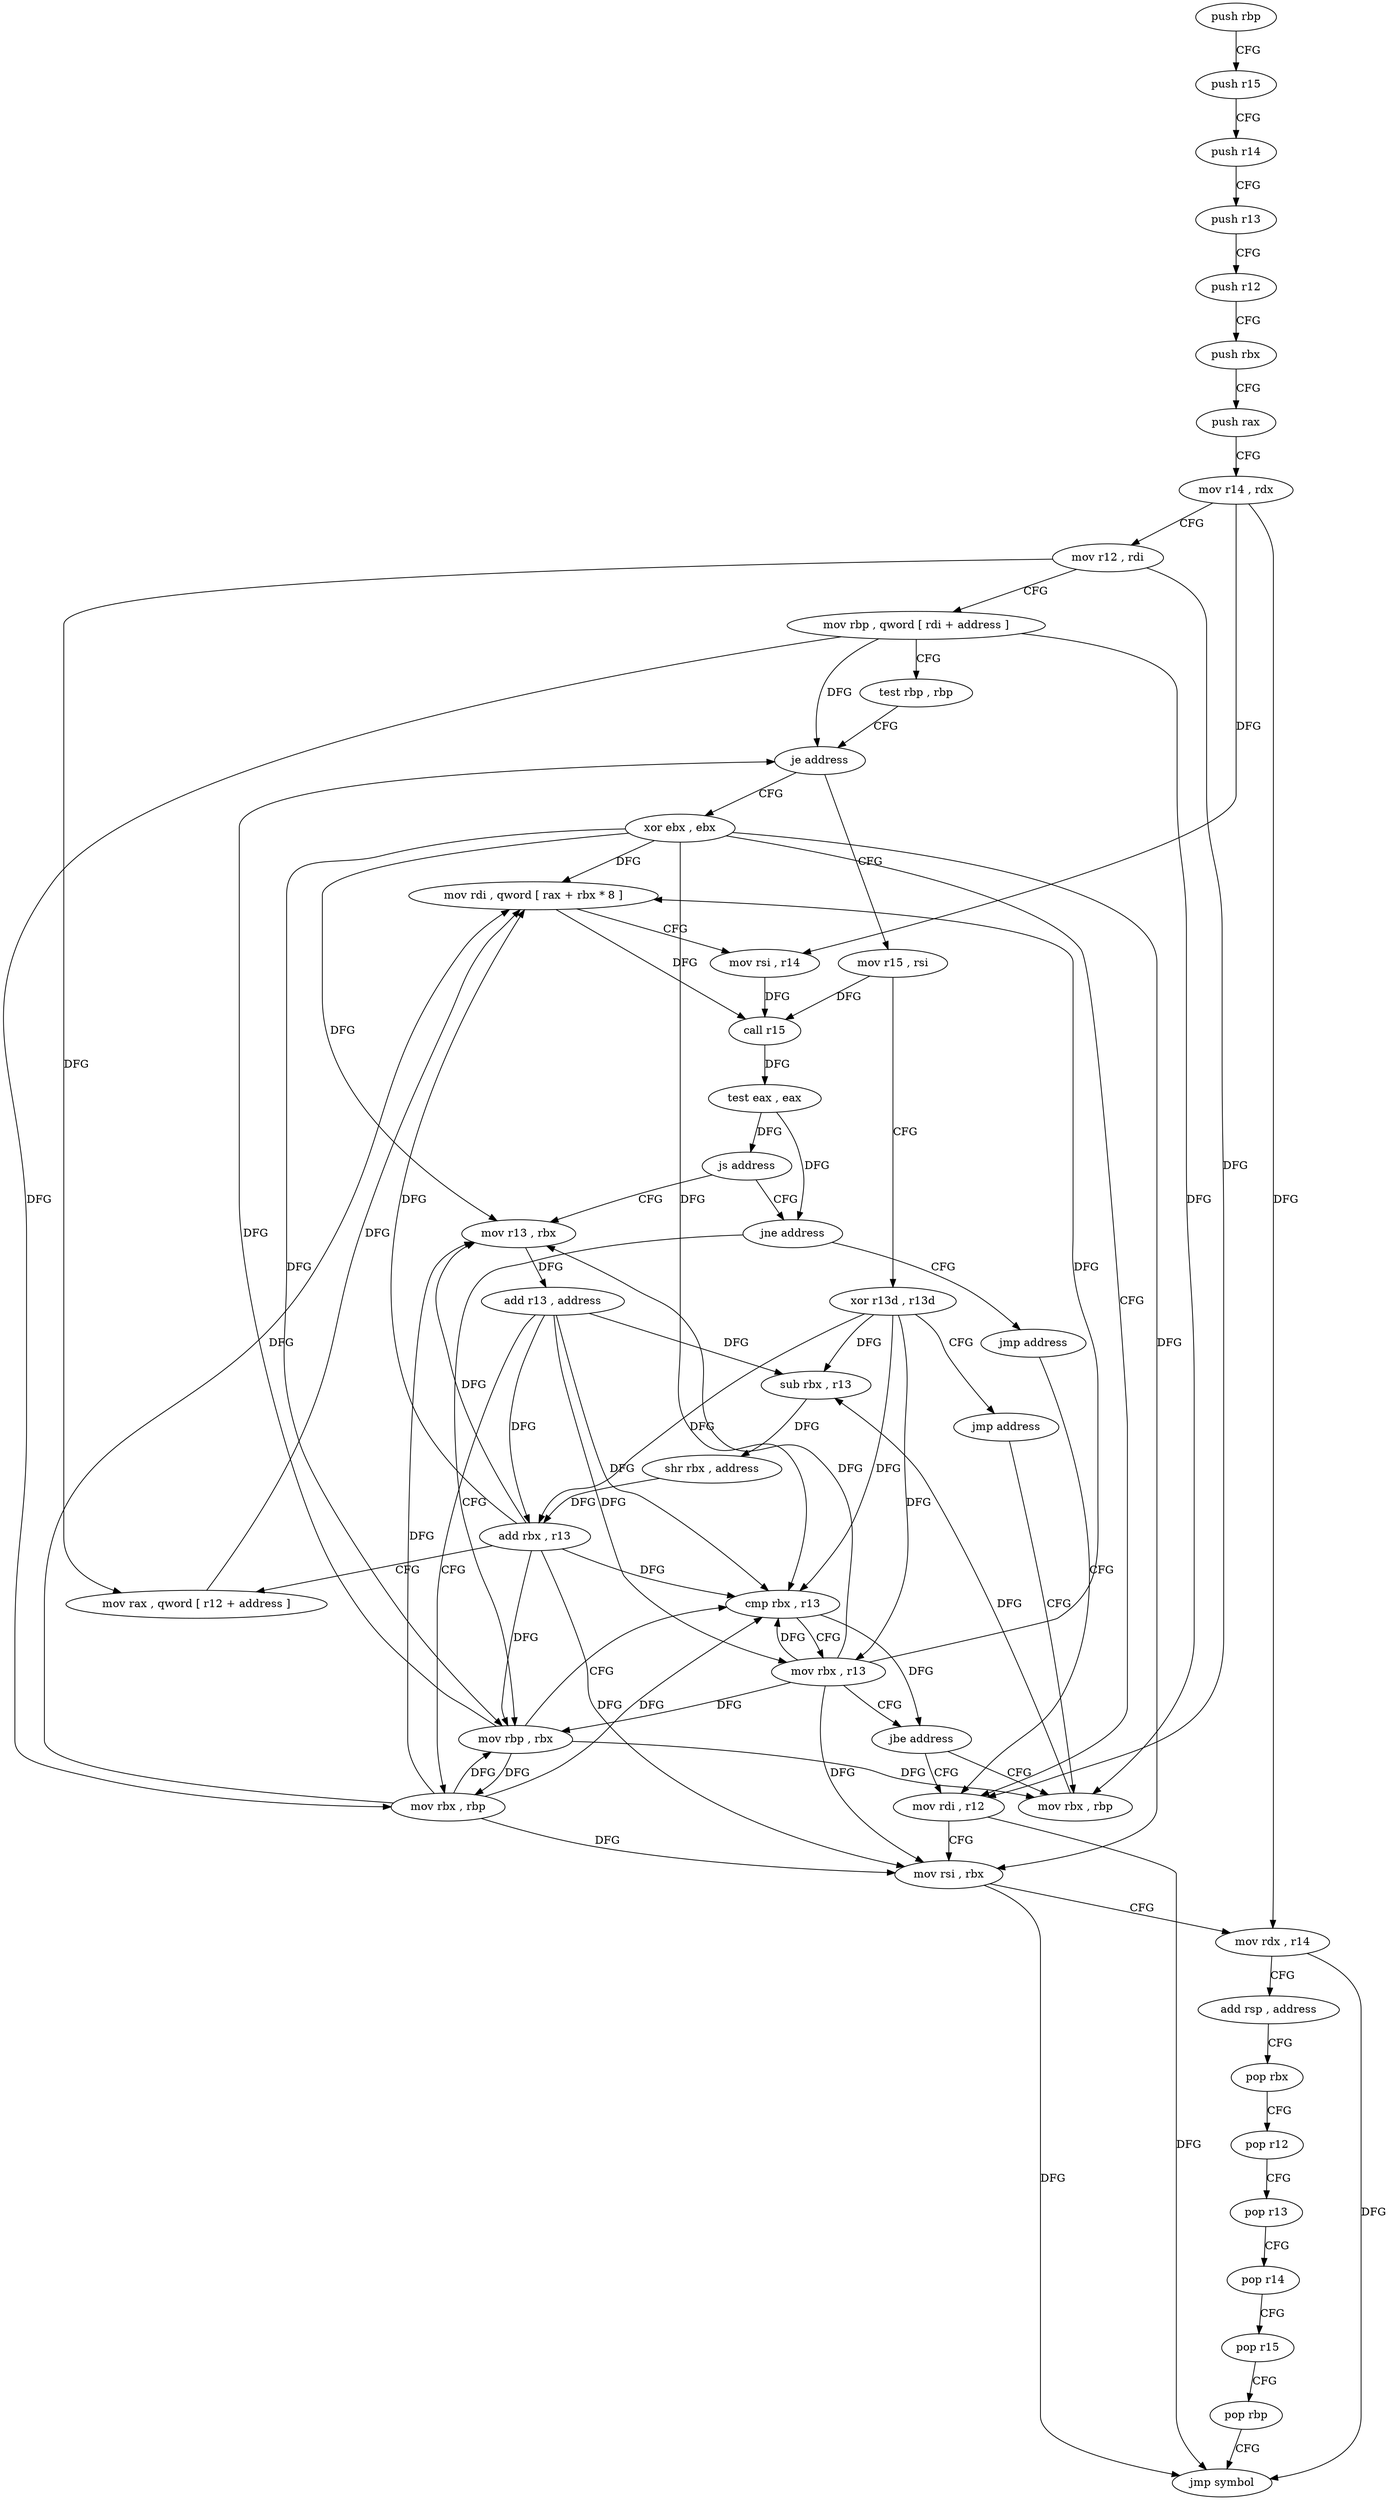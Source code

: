 digraph "func" {
"150528" [label = "push rbp" ]
"150529" [label = "push r15" ]
"150531" [label = "push r14" ]
"150533" [label = "push r13" ]
"150535" [label = "push r12" ]
"150537" [label = "push rbx" ]
"150538" [label = "push rax" ]
"150539" [label = "mov r14 , rdx" ]
"150542" [label = "mov r12 , rdi" ]
"150545" [label = "mov rbp , qword [ rdi + address ]" ]
"150549" [label = "test rbp , rbp" ]
"150552" [label = "je address" ]
"150632" [label = "xor ebx , ebx" ]
"150554" [label = "mov r15 , rsi" ]
"150634" [label = "mov rdi , r12" ]
"150557" [label = "xor r13d , r13d" ]
"150560" [label = "jmp address" ]
"150597" [label = "mov rbx , rbp" ]
"150600" [label = "sub rbx , r13" ]
"150603" [label = "shr rbx , address" ]
"150606" [label = "add rbx , r13" ]
"150609" [label = "mov rax , qword [ r12 + address ]" ]
"150614" [label = "mov rdi , qword [ rax + rbx * 8 ]" ]
"150618" [label = "mov rsi , r14" ]
"150621" [label = "call r15" ]
"150624" [label = "test eax , eax" ]
"150626" [label = "js address" ]
"150576" [label = "mov r13 , rbx" ]
"150628" [label = "jne address" ]
"150579" [label = "add r13 , address" ]
"150583" [label = "mov rbx , rbp" ]
"150586" [label = "mov rbp , rbx" ]
"150630" [label = "jmp address" ]
"150637" [label = "mov rsi , rbx" ]
"150640" [label = "mov rdx , r14" ]
"150643" [label = "add rsp , address" ]
"150647" [label = "pop rbx" ]
"150648" [label = "pop r12" ]
"150650" [label = "pop r13" ]
"150652" [label = "pop r14" ]
"150654" [label = "pop r15" ]
"150656" [label = "pop rbp" ]
"150657" [label = "jmp symbol" ]
"150589" [label = "cmp rbx , r13" ]
"150592" [label = "mov rbx , r13" ]
"150595" [label = "jbe address" ]
"150528" -> "150529" [ label = "CFG" ]
"150529" -> "150531" [ label = "CFG" ]
"150531" -> "150533" [ label = "CFG" ]
"150533" -> "150535" [ label = "CFG" ]
"150535" -> "150537" [ label = "CFG" ]
"150537" -> "150538" [ label = "CFG" ]
"150538" -> "150539" [ label = "CFG" ]
"150539" -> "150542" [ label = "CFG" ]
"150539" -> "150640" [ label = "DFG" ]
"150539" -> "150618" [ label = "DFG" ]
"150542" -> "150545" [ label = "CFG" ]
"150542" -> "150634" [ label = "DFG" ]
"150542" -> "150609" [ label = "DFG" ]
"150545" -> "150549" [ label = "CFG" ]
"150545" -> "150552" [ label = "DFG" ]
"150545" -> "150597" [ label = "DFG" ]
"150545" -> "150583" [ label = "DFG" ]
"150549" -> "150552" [ label = "CFG" ]
"150552" -> "150632" [ label = "CFG" ]
"150552" -> "150554" [ label = "CFG" ]
"150632" -> "150634" [ label = "CFG" ]
"150632" -> "150637" [ label = "DFG" ]
"150632" -> "150614" [ label = "DFG" ]
"150632" -> "150576" [ label = "DFG" ]
"150632" -> "150586" [ label = "DFG" ]
"150632" -> "150589" [ label = "DFG" ]
"150554" -> "150557" [ label = "CFG" ]
"150554" -> "150621" [ label = "DFG" ]
"150634" -> "150637" [ label = "CFG" ]
"150634" -> "150657" [ label = "DFG" ]
"150557" -> "150560" [ label = "CFG" ]
"150557" -> "150600" [ label = "DFG" ]
"150557" -> "150606" [ label = "DFG" ]
"150557" -> "150589" [ label = "DFG" ]
"150557" -> "150592" [ label = "DFG" ]
"150560" -> "150597" [ label = "CFG" ]
"150597" -> "150600" [ label = "DFG" ]
"150600" -> "150603" [ label = "DFG" ]
"150603" -> "150606" [ label = "DFG" ]
"150606" -> "150609" [ label = "CFG" ]
"150606" -> "150637" [ label = "DFG" ]
"150606" -> "150614" [ label = "DFG" ]
"150606" -> "150576" [ label = "DFG" ]
"150606" -> "150586" [ label = "DFG" ]
"150606" -> "150589" [ label = "DFG" ]
"150609" -> "150614" [ label = "DFG" ]
"150614" -> "150618" [ label = "CFG" ]
"150614" -> "150621" [ label = "DFG" ]
"150618" -> "150621" [ label = "DFG" ]
"150621" -> "150624" [ label = "DFG" ]
"150624" -> "150626" [ label = "DFG" ]
"150624" -> "150628" [ label = "DFG" ]
"150626" -> "150576" [ label = "CFG" ]
"150626" -> "150628" [ label = "CFG" ]
"150576" -> "150579" [ label = "DFG" ]
"150628" -> "150586" [ label = "CFG" ]
"150628" -> "150630" [ label = "CFG" ]
"150579" -> "150583" [ label = "CFG" ]
"150579" -> "150600" [ label = "DFG" ]
"150579" -> "150606" [ label = "DFG" ]
"150579" -> "150589" [ label = "DFG" ]
"150579" -> "150592" [ label = "DFG" ]
"150583" -> "150586" [ label = "DFG" ]
"150583" -> "150637" [ label = "DFG" ]
"150583" -> "150614" [ label = "DFG" ]
"150583" -> "150576" [ label = "DFG" ]
"150583" -> "150589" [ label = "DFG" ]
"150586" -> "150589" [ label = "CFG" ]
"150586" -> "150552" [ label = "DFG" ]
"150586" -> "150597" [ label = "DFG" ]
"150586" -> "150583" [ label = "DFG" ]
"150630" -> "150634" [ label = "CFG" ]
"150637" -> "150640" [ label = "CFG" ]
"150637" -> "150657" [ label = "DFG" ]
"150640" -> "150643" [ label = "CFG" ]
"150640" -> "150657" [ label = "DFG" ]
"150643" -> "150647" [ label = "CFG" ]
"150647" -> "150648" [ label = "CFG" ]
"150648" -> "150650" [ label = "CFG" ]
"150650" -> "150652" [ label = "CFG" ]
"150652" -> "150654" [ label = "CFG" ]
"150654" -> "150656" [ label = "CFG" ]
"150656" -> "150657" [ label = "CFG" ]
"150589" -> "150592" [ label = "CFG" ]
"150589" -> "150595" [ label = "DFG" ]
"150592" -> "150595" [ label = "CFG" ]
"150592" -> "150637" [ label = "DFG" ]
"150592" -> "150614" [ label = "DFG" ]
"150592" -> "150576" [ label = "DFG" ]
"150592" -> "150586" [ label = "DFG" ]
"150592" -> "150589" [ label = "DFG" ]
"150595" -> "150634" [ label = "CFG" ]
"150595" -> "150597" [ label = "CFG" ]
}
